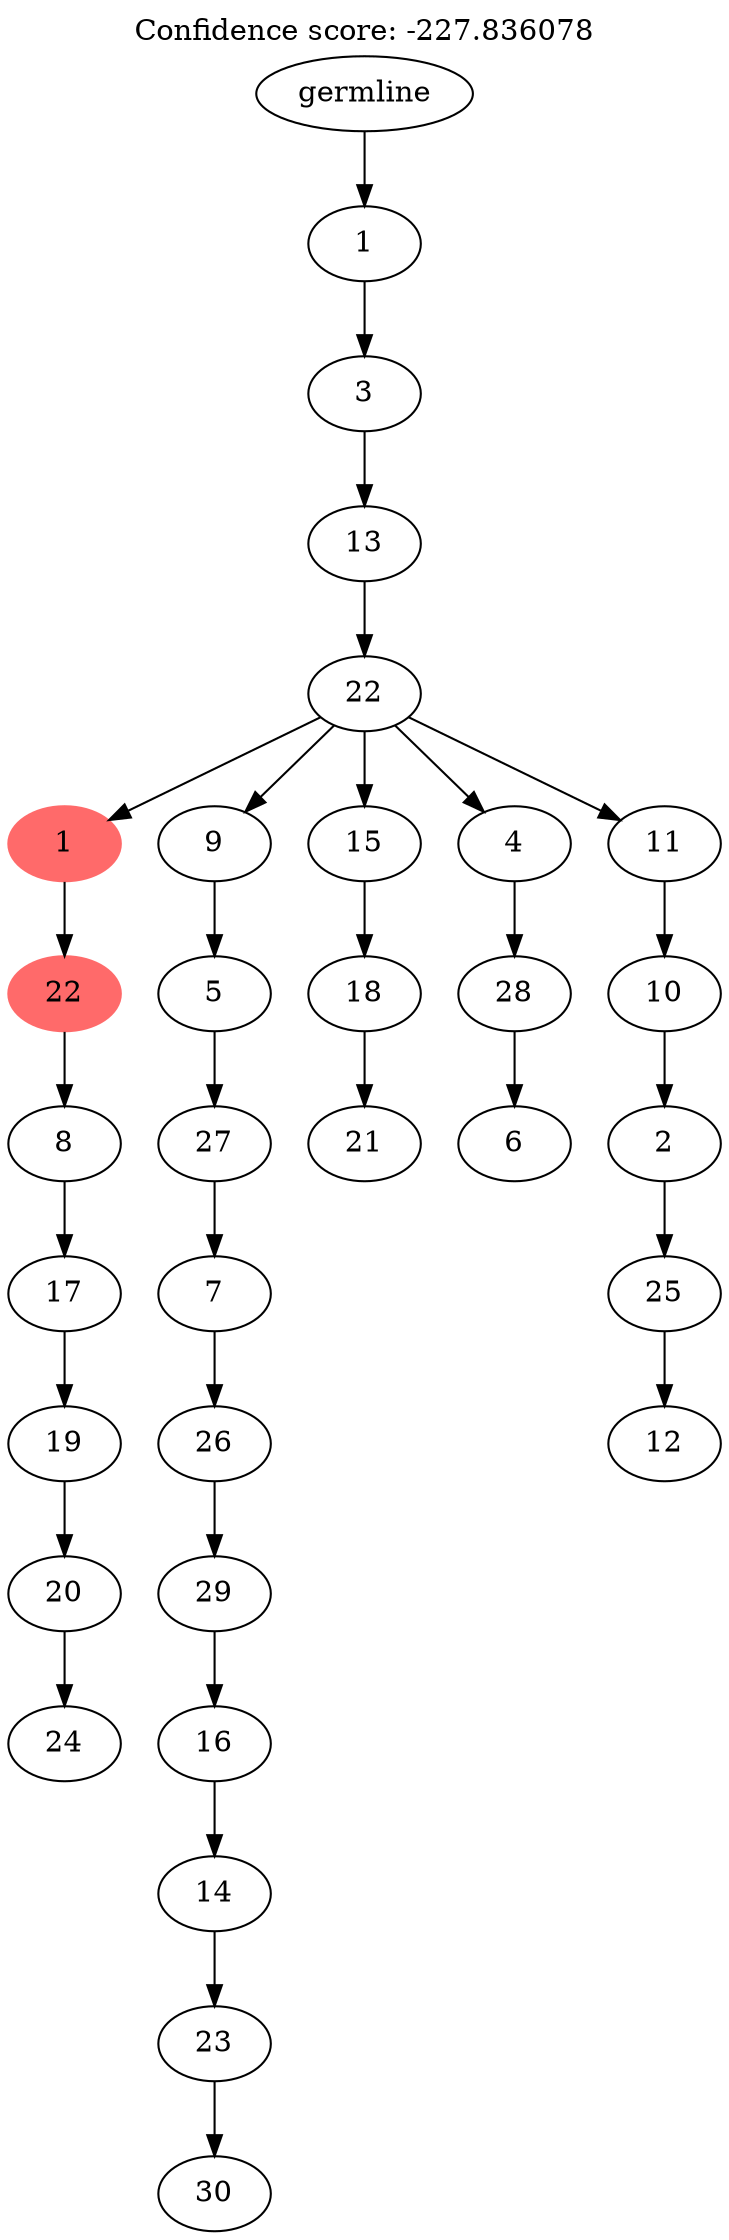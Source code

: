digraph g {
	"31" -> "32";
	"32" [label="24"];
	"30" -> "31";
	"31" [label="20"];
	"29" -> "30";
	"30" [label="19"];
	"28" -> "29";
	"29" [label="17"];
	"27" -> "28";
	"28" [label="8"];
	"26" -> "27";
	"27" [color=indianred1, style=filled, label="22"];
	"24" -> "25";
	"25" [label="30"];
	"23" -> "24";
	"24" [label="23"];
	"22" -> "23";
	"23" [label="14"];
	"21" -> "22";
	"22" [label="16"];
	"20" -> "21";
	"21" [label="29"];
	"19" -> "20";
	"20" [label="26"];
	"18" -> "19";
	"19" [label="7"];
	"17" -> "18";
	"18" [label="27"];
	"16" -> "17";
	"17" [label="5"];
	"14" -> "15";
	"15" [label="21"];
	"13" -> "14";
	"14" [label="18"];
	"11" -> "12";
	"12" [label="6"];
	"10" -> "11";
	"11" [label="28"];
	"8" -> "9";
	"9" [label="12"];
	"7" -> "8";
	"8" [label="25"];
	"6" -> "7";
	"7" [label="2"];
	"5" -> "6";
	"6" [label="10"];
	"4" -> "5";
	"5" [label="11"];
	"4" -> "10";
	"10" [label="4"];
	"4" -> "13";
	"13" [label="15"];
	"4" -> "16";
	"16" [label="9"];
	"4" -> "26";
	"26" [color=indianred1, style=filled, label="1"];
	"3" -> "4";
	"4" [label="22"];
	"2" -> "3";
	"3" [label="13"];
	"1" -> "2";
	"2" [label="3"];
	"0" -> "1";
	"1" [label="1"];
	"0" [label="germline"];
	labelloc="t";
	label="Confidence score: -227.836078";
}
